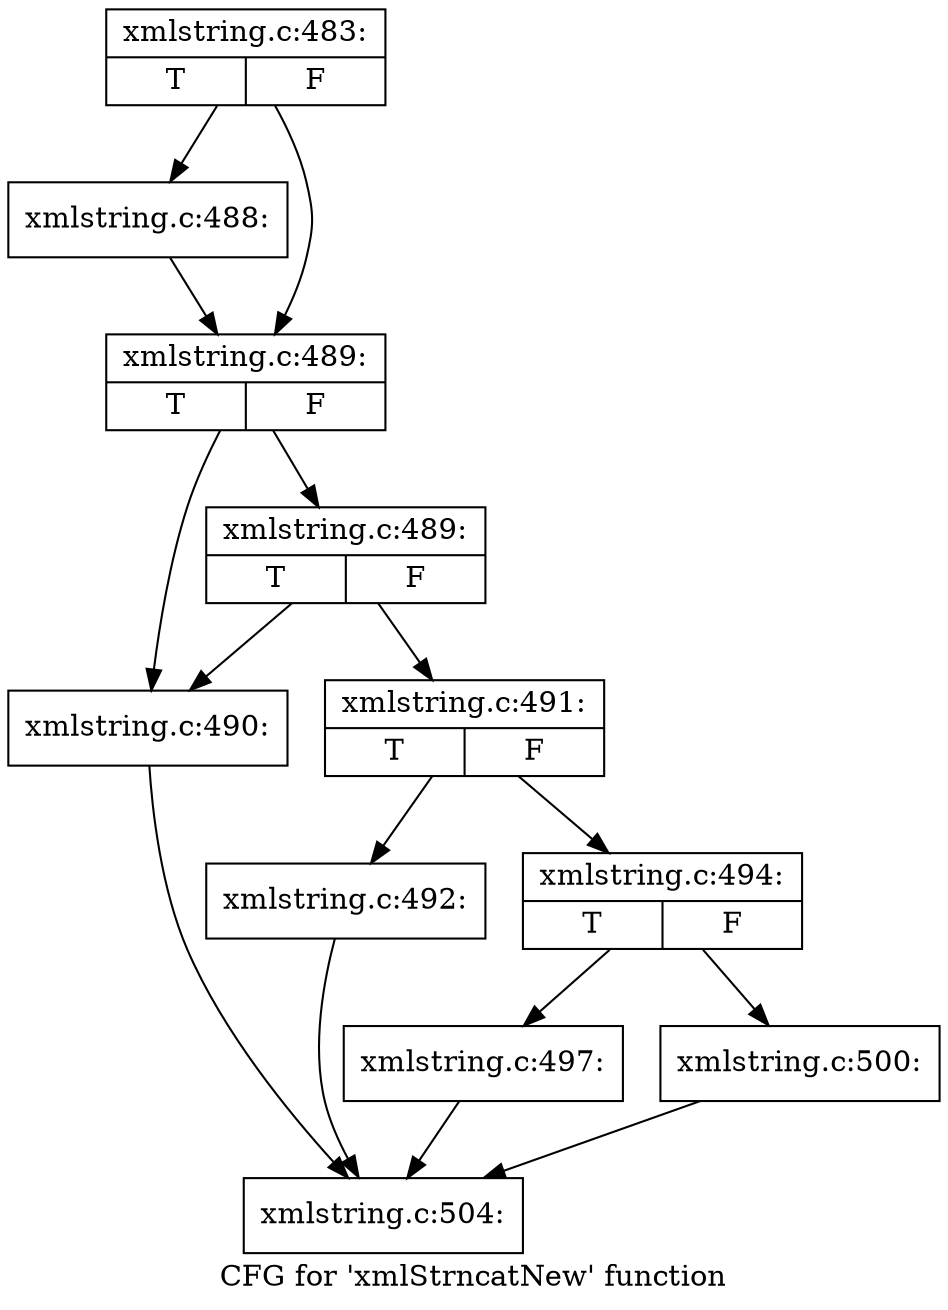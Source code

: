 digraph "CFG for 'xmlStrncatNew' function" {
	label="CFG for 'xmlStrncatNew' function";

	Node0x38f0510 [shape=record,label="{xmlstring.c:483:|{<s0>T|<s1>F}}"];
	Node0x38f0510 -> Node0x38f1740;
	Node0x38f0510 -> Node0x38f1790;
	Node0x38f1740 [shape=record,label="{xmlstring.c:488:}"];
	Node0x38f1740 -> Node0x38f1790;
	Node0x38f1790 [shape=record,label="{xmlstring.c:489:|{<s0>T|<s1>F}}"];
	Node0x38f1790 -> Node0x38f1d40;
	Node0x38f1790 -> Node0x38f1de0;
	Node0x38f1de0 [shape=record,label="{xmlstring.c:489:|{<s0>T|<s1>F}}"];
	Node0x38f1de0 -> Node0x38f1d40;
	Node0x38f1de0 -> Node0x38f1d90;
	Node0x38f1d40 [shape=record,label="{xmlstring.c:490:}"];
	Node0x38f1d40 -> Node0x38e96f0;
	Node0x38f1d90 [shape=record,label="{xmlstring.c:491:|{<s0>T|<s1>F}}"];
	Node0x38f1d90 -> Node0x38f25f0;
	Node0x38f1d90 -> Node0x38f2640;
	Node0x38f25f0 [shape=record,label="{xmlstring.c:492:}"];
	Node0x38f25f0 -> Node0x38e96f0;
	Node0x38f2640 [shape=record,label="{xmlstring.c:494:|{<s0>T|<s1>F}}"];
	Node0x38f2640 -> Node0x38f3760;
	Node0x38f2640 -> Node0x38f37b0;
	Node0x38f3760 [shape=record,label="{xmlstring.c:497:}"];
	Node0x38f3760 -> Node0x38e96f0;
	Node0x38f37b0 [shape=record,label="{xmlstring.c:500:}"];
	Node0x38f37b0 -> Node0x38e96f0;
	Node0x38e96f0 [shape=record,label="{xmlstring.c:504:}"];
}
